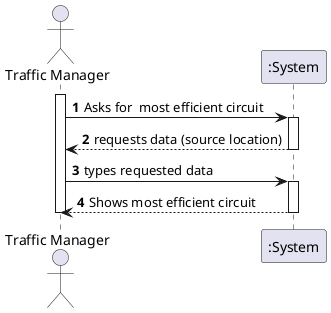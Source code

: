 @startuml
'https://plantuml.com/sequence-diagram

autonumber

actor "Traffic Manager" as TM

activate TM
TM -> ":System" : Asks for  most efficient circuit

activate ":System"
":System" --> "TM" : requests data (source location)
deactivate ":System"

TM -> ":System" : types requested data

activate ":System"
":System" --> "TM" : Shows most efficient circuit
deactivate ":System"

deactivate TM

@enduml